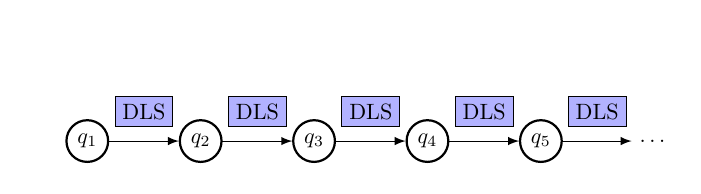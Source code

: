 \usetikzlibrary{calc,matrix,backgrounds,fit,shapes,arrows}
\begin{tikzpicture}[
  scale=0.8,
  transform shape,
  node distance=18mm
]

  \path[use as bounding box] (-8mm,-4mm) rectangle (93mm,18mm);

  \tikzstyle{memnode}=[draw,circle,thick,minimum height=4.5mm, minimum width=4.5mm,inner sep=1mm,node distance=18mm,font=\tt]
  \tikzstyle{memnodeblue}=[draw,rectangle,fill=blue!30,thick,minimum height=4.5mm, minimum width=4.5mm,inner sep=1mm,node distance=18mm,font=\tt]
  \tikzstyle{memnodepink}=[draw,rectangle,fill=red!30,thick,minimum height=4.5mm, minimum width=4.5mm,inner sep=1mm,node distance=18mm,font=\tt]
  \tikzstyle{memnodegreen}=[draw,rectangle,fill=green!60,thick,minimum height=4.5mm, minimum width=4.5mm,inner sep=1mm,node distance=18mm,font=\tt]

  \tikzstyle{nullnode}=[node distance=18mm,label=center:$\bot$]
  \tikzstyle{varnode}=[font=\tt]
  \tikzstyle{refnode}=[fill=lightgray!40,minimum height=4.5mm, minimum width=4.5mm,inner sep=1mm,font=\tt]

  \tikzstyle{pointer}=[draw,->,>=latex]
  \tikzstyle{ptrlab}=[above,font=\tt]
  \tikzstyle{nextptr}=[label={[draw,fill=blue!30,label distance=1mm]90:DLS }]
  \tikzstyle{prevptr}=[label={[label distance=0mm,font=\tt]-90:prev}]


  % nodes
  \node[memnode] (x1) at (0mm,0mm) {$q_1$};
  \node[memnode] (x2) [right of=x1] {$q_2$};
  \node[memnode] (x3) [right of=x2] {$q_3$};
  \node[memnode] (x4) [right of=x3] {$q_4$};
  \node[memnode] (x5) [right of=x4] {$q_5$};

%  \node[nullnode] (x5null) [right of=x5] {};
  \node (x5null) [right of=x5] {\dots};

%  \node[varnode,node distance=5mm] (x) [left of=x1] {x:};

  % pointers
  \draw[pointer] (x1)    edge node[nextptr]   {} (x2);
  \draw[pointer] (x2)    edge node[nextptr]   {} (x3);
  \draw[pointer] (x3)    edge node[nextptr]   {} (x4);
  \draw[pointer] (x4)    edge node[nextptr]   {} (x5);
  \draw[pointer] (x5)    edge node[nextptr]   {} (x5null);

\end{tikzpicture}
